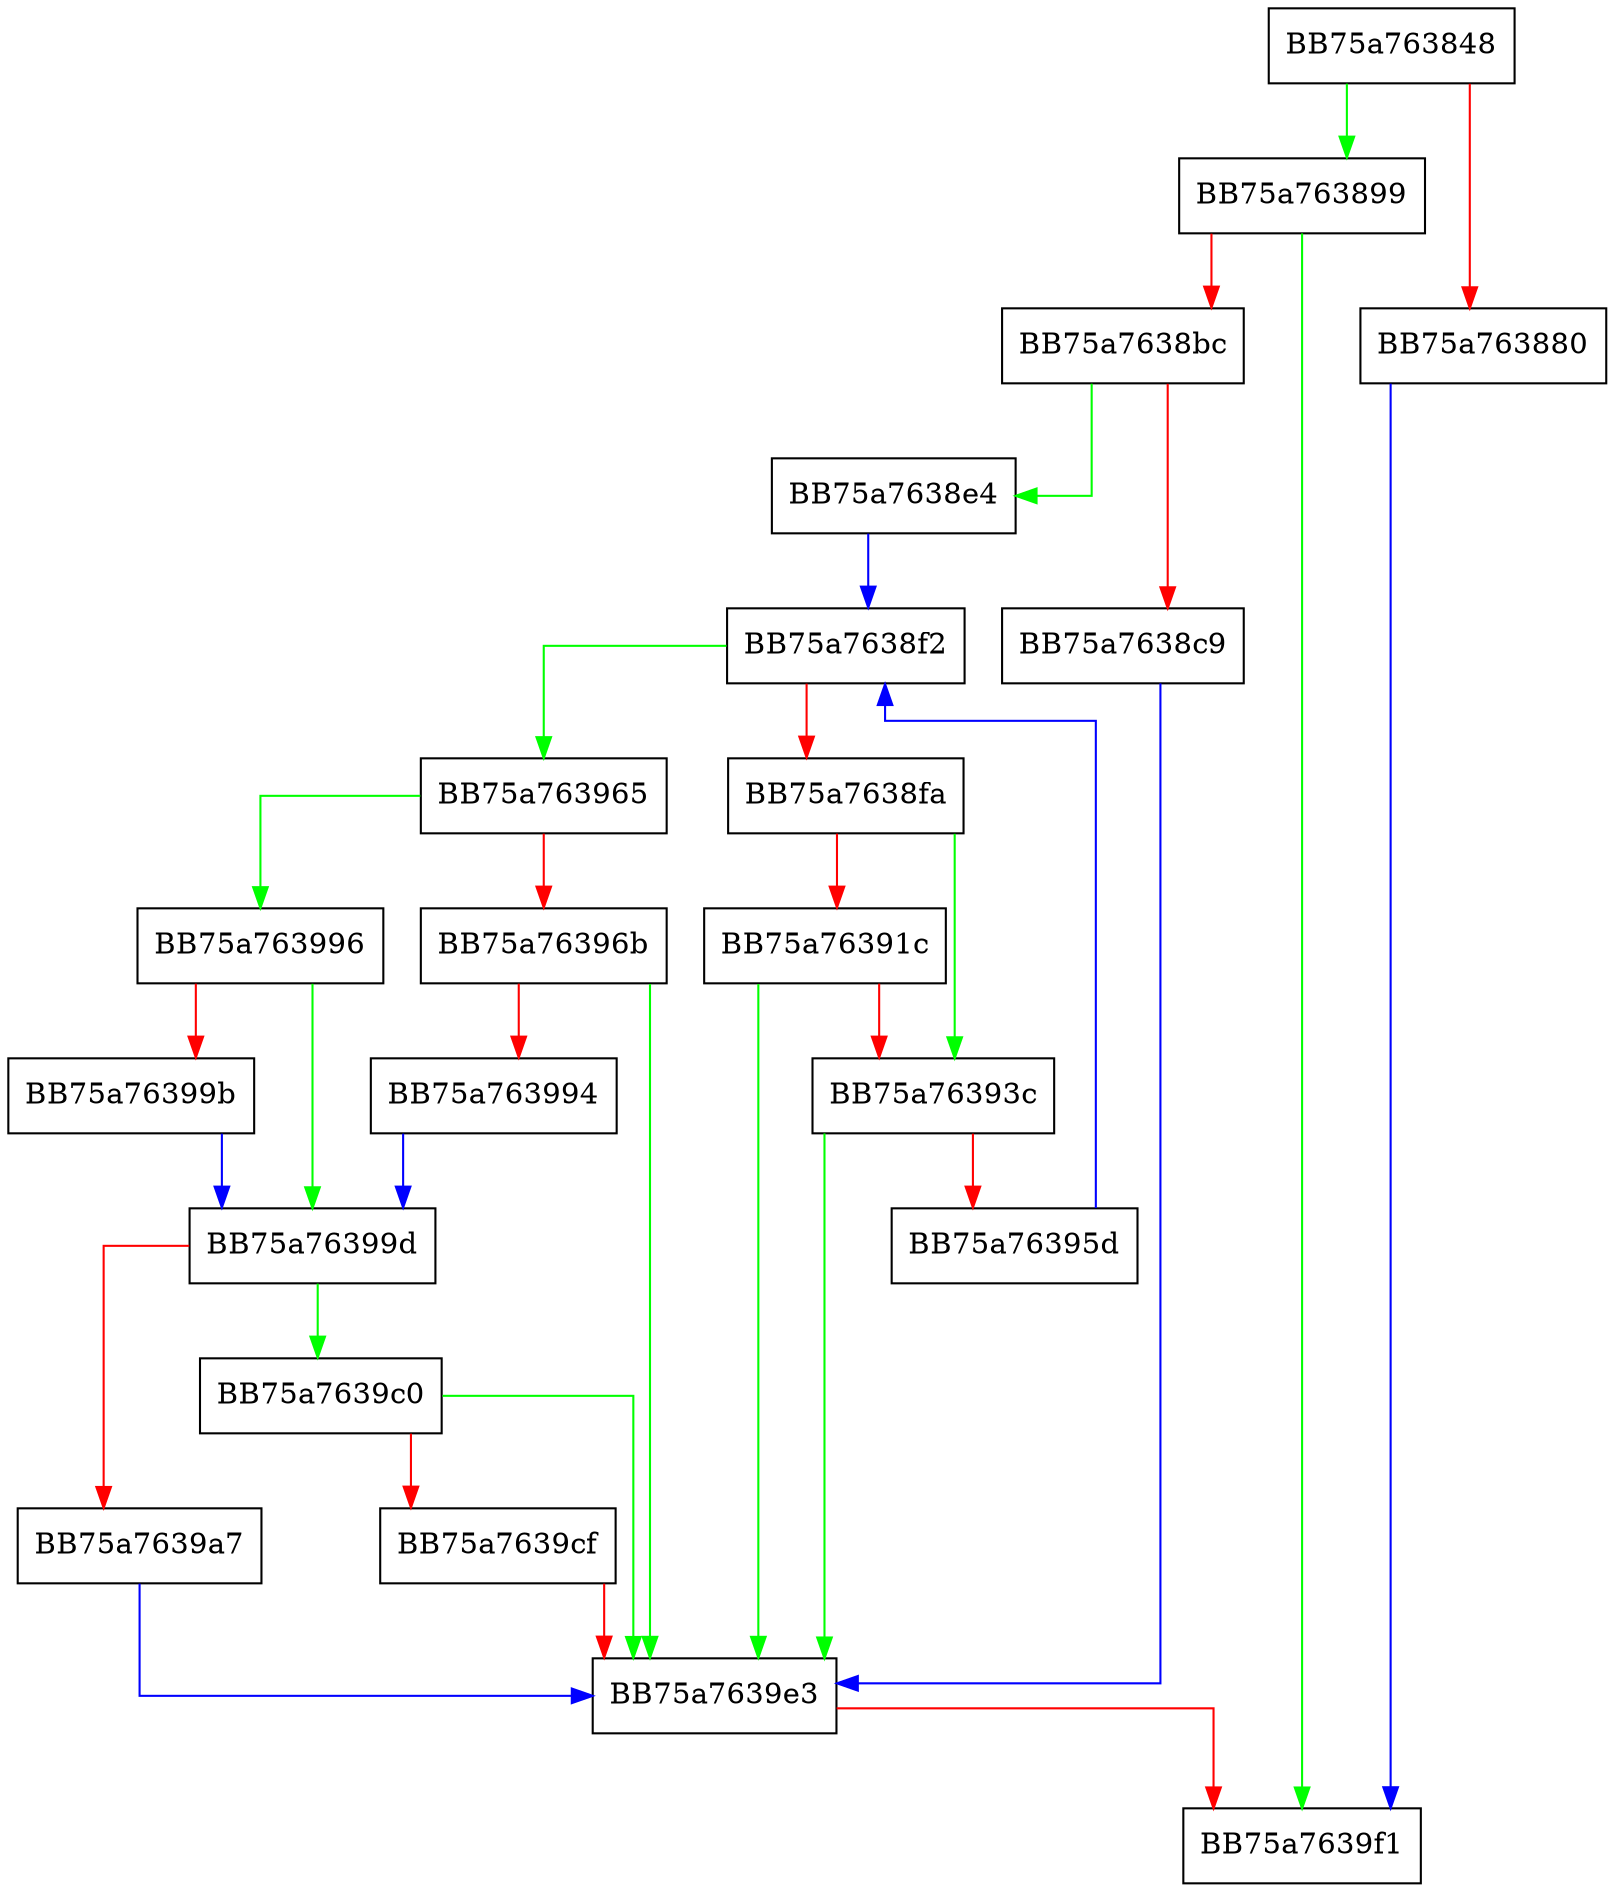 digraph clearDatabasePage {
  node [shape="box"];
  graph [splines=ortho];
  BB75a763848 -> BB75a763899 [color="green"];
  BB75a763848 -> BB75a763880 [color="red"];
  BB75a763880 -> BB75a7639f1 [color="blue"];
  BB75a763899 -> BB75a7639f1 [color="green"];
  BB75a763899 -> BB75a7638bc [color="red"];
  BB75a7638bc -> BB75a7638e4 [color="green"];
  BB75a7638bc -> BB75a7638c9 [color="red"];
  BB75a7638c9 -> BB75a7639e3 [color="blue"];
  BB75a7638e4 -> BB75a7638f2 [color="blue"];
  BB75a7638f2 -> BB75a763965 [color="green"];
  BB75a7638f2 -> BB75a7638fa [color="red"];
  BB75a7638fa -> BB75a76393c [color="green"];
  BB75a7638fa -> BB75a76391c [color="red"];
  BB75a76391c -> BB75a7639e3 [color="green"];
  BB75a76391c -> BB75a76393c [color="red"];
  BB75a76393c -> BB75a7639e3 [color="green"];
  BB75a76393c -> BB75a76395d [color="red"];
  BB75a76395d -> BB75a7638f2 [color="blue"];
  BB75a763965 -> BB75a763996 [color="green"];
  BB75a763965 -> BB75a76396b [color="red"];
  BB75a76396b -> BB75a7639e3 [color="green"];
  BB75a76396b -> BB75a763994 [color="red"];
  BB75a763994 -> BB75a76399d [color="blue"];
  BB75a763996 -> BB75a76399d [color="green"];
  BB75a763996 -> BB75a76399b [color="red"];
  BB75a76399b -> BB75a76399d [color="blue"];
  BB75a76399d -> BB75a7639c0 [color="green"];
  BB75a76399d -> BB75a7639a7 [color="red"];
  BB75a7639a7 -> BB75a7639e3 [color="blue"];
  BB75a7639c0 -> BB75a7639e3 [color="green"];
  BB75a7639c0 -> BB75a7639cf [color="red"];
  BB75a7639cf -> BB75a7639e3 [color="red"];
  BB75a7639e3 -> BB75a7639f1 [color="red"];
}
